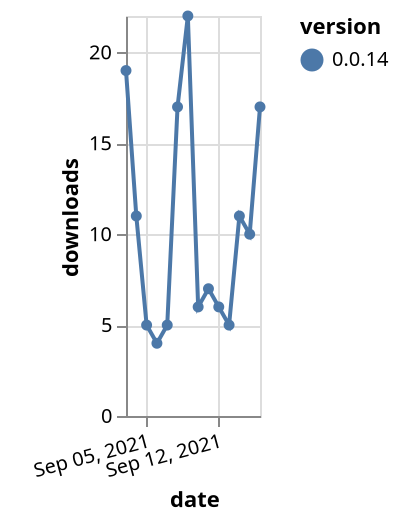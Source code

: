 {"$schema": "https://vega.github.io/schema/vega-lite/v5.json", "description": "A simple bar chart with embedded data.", "data": {"values": [{"date": "2021-09-03", "total": 47909, "delta": 19, "version": "0.0.14"}, {"date": "2021-09-04", "total": 47920, "delta": 11, "version": "0.0.14"}, {"date": "2021-09-05", "total": 47925, "delta": 5, "version": "0.0.14"}, {"date": "2021-09-06", "total": 47929, "delta": 4, "version": "0.0.14"}, {"date": "2021-09-07", "total": 47934, "delta": 5, "version": "0.0.14"}, {"date": "2021-09-08", "total": 47951, "delta": 17, "version": "0.0.14"}, {"date": "2021-09-09", "total": 47973, "delta": 22, "version": "0.0.14"}, {"date": "2021-09-10", "total": 47979, "delta": 6, "version": "0.0.14"}, {"date": "2021-09-11", "total": 47986, "delta": 7, "version": "0.0.14"}, {"date": "2021-09-12", "total": 47992, "delta": 6, "version": "0.0.14"}, {"date": "2021-09-13", "total": 47997, "delta": 5, "version": "0.0.14"}, {"date": "2021-09-14", "total": 48008, "delta": 11, "version": "0.0.14"}, {"date": "2021-09-15", "total": 48018, "delta": 10, "version": "0.0.14"}, {"date": "2021-09-16", "total": 48035, "delta": 17, "version": "0.0.14"}]}, "width": "container", "mark": {"type": "line", "point": {"filled": true}}, "encoding": {"x": {"field": "date", "type": "temporal", "timeUnit": "yearmonthdate", "title": "date", "axis": {"labelAngle": -15}}, "y": {"field": "delta", "type": "quantitative", "title": "downloads"}, "color": {"field": "version", "type": "nominal"}, "tooltip": {"field": "delta"}}}